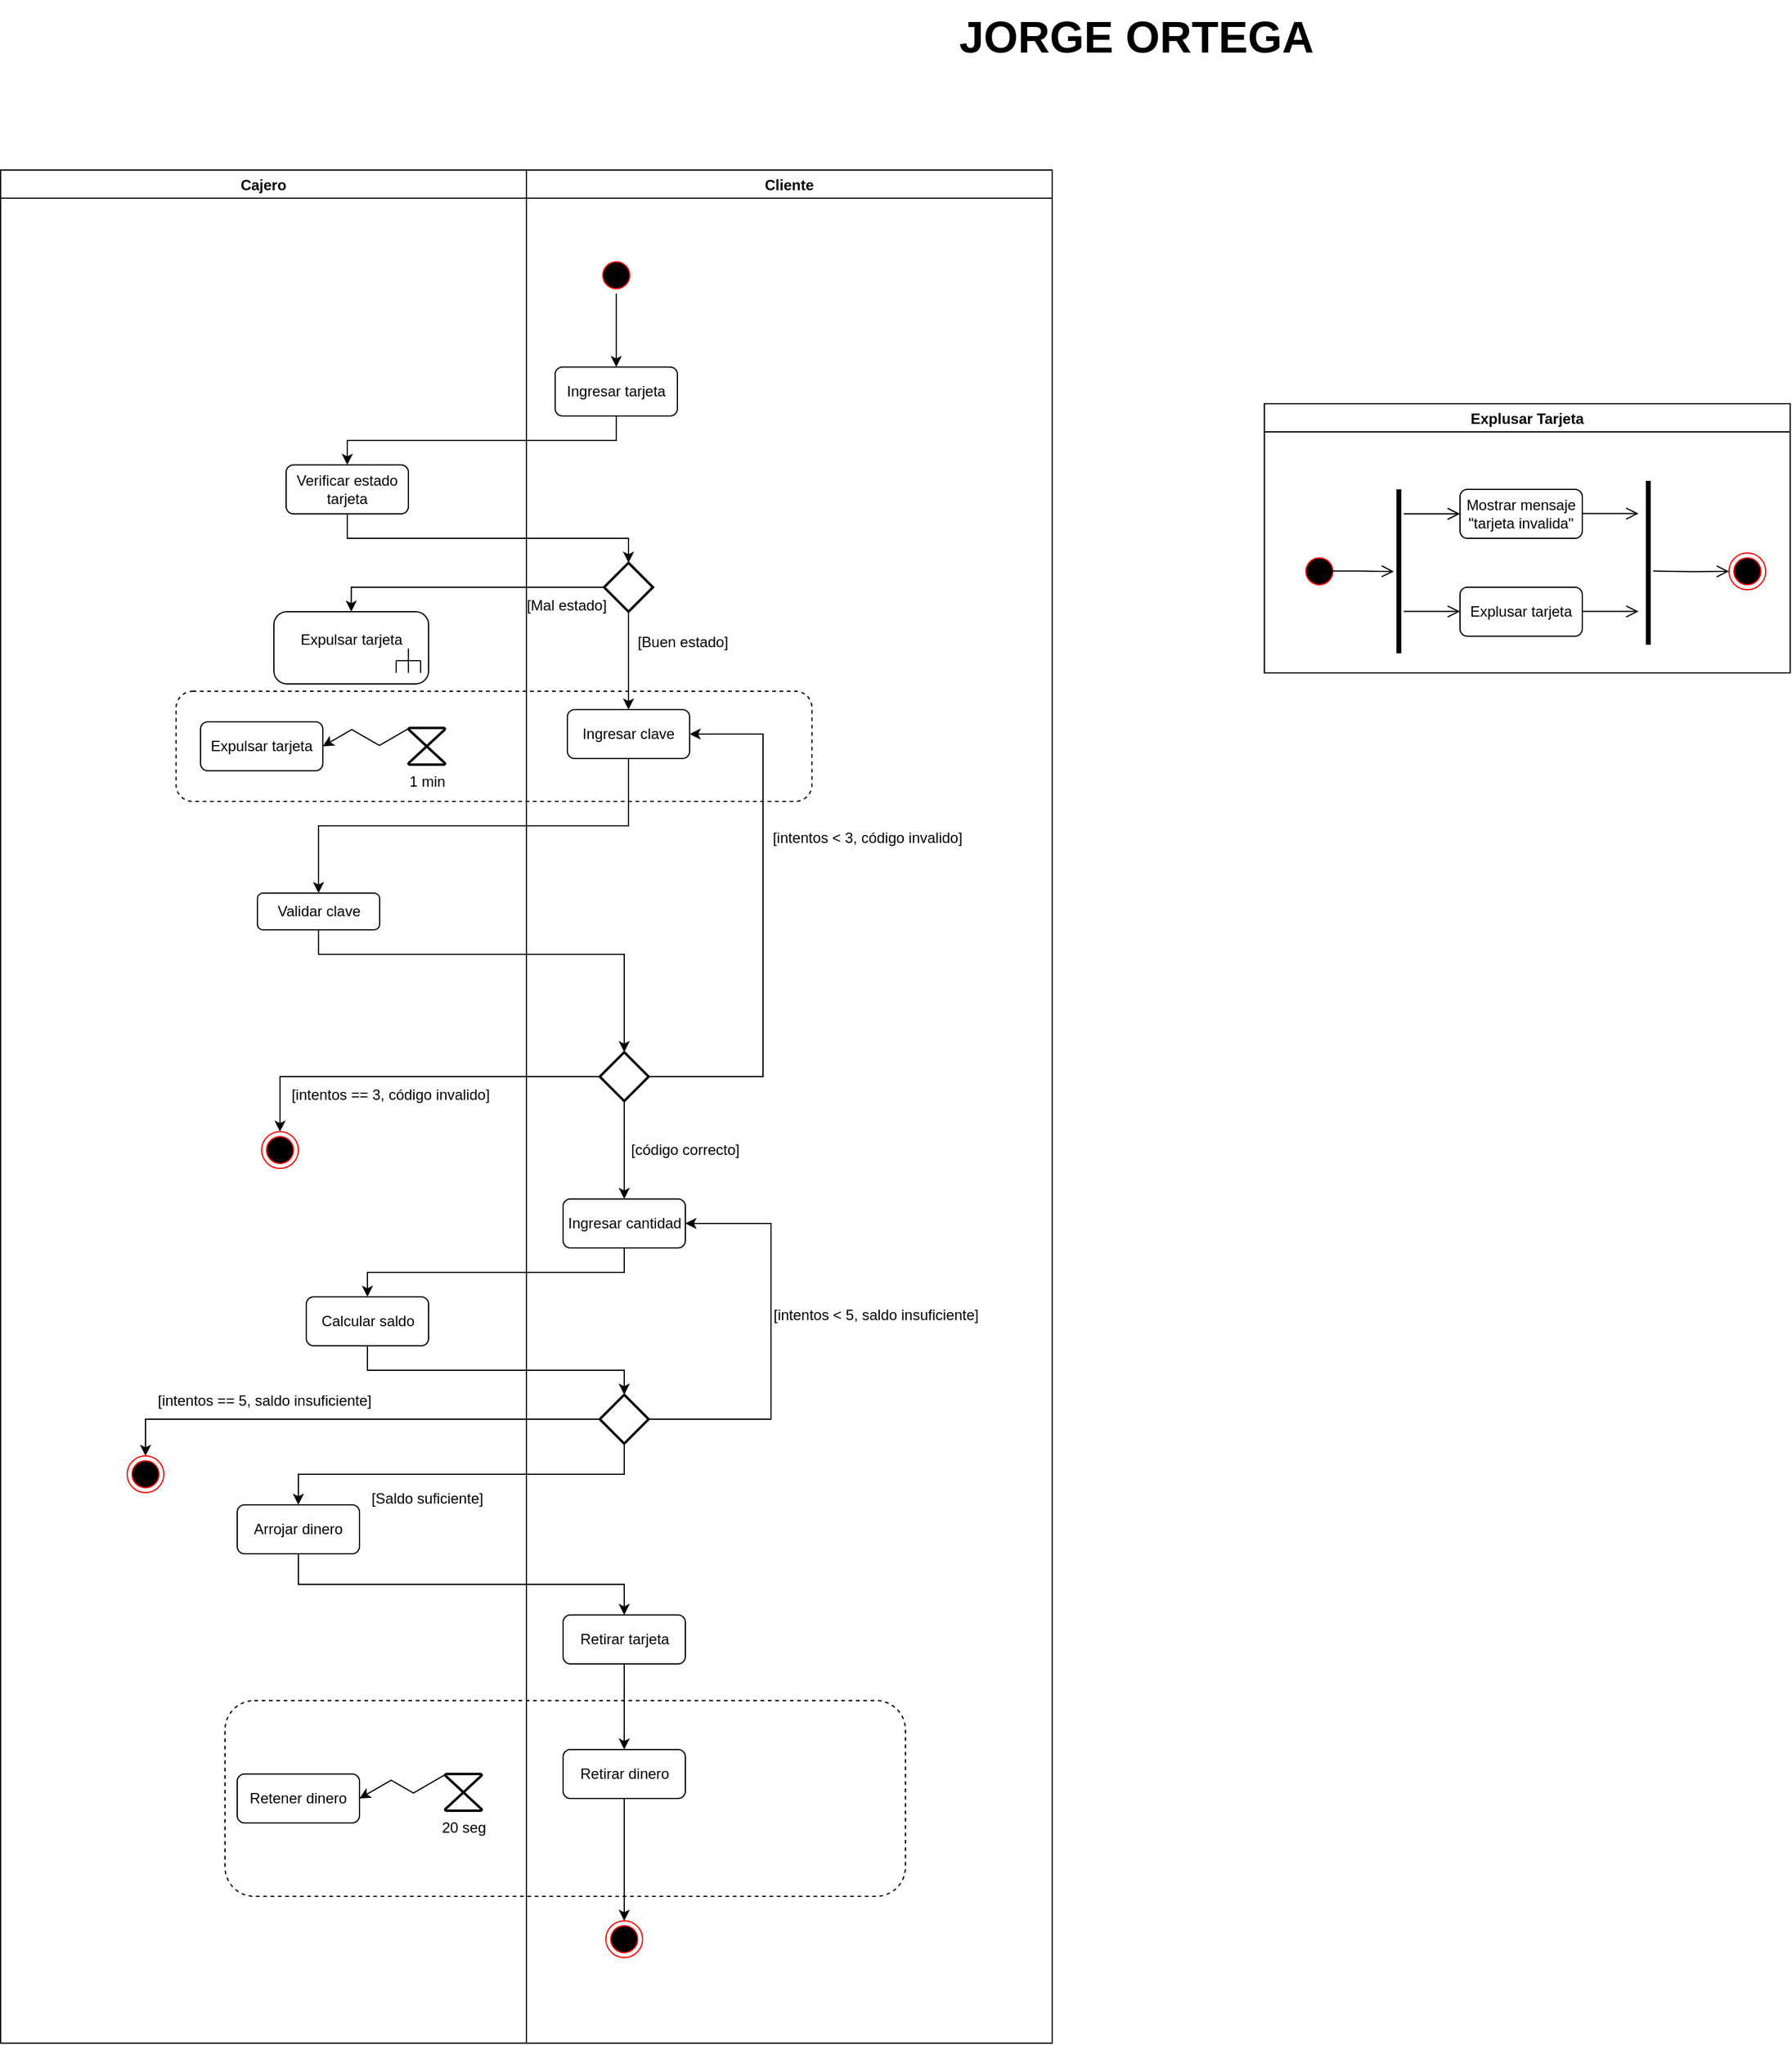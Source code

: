 <mxfile version="20.3.0" type="device"><diagram id="GeKYrVbZA6BLboN5UbHP" name="Página-1"><mxGraphModel dx="2557" dy="2317" grid="1" gridSize="10" guides="1" tooltips="1" connect="1" arrows="1" fold="1" page="1" pageScale="1" pageWidth="827" pageHeight="1169" math="0" shadow="0"><root><mxCell id="0"/><mxCell id="1" parent="0"/><mxCell id="S2X13Y7CKGJ3bKF3_BU9-87" value="Cajero" style="swimlane;" vertex="1" parent="1"><mxGeometry x="-193.5" y="-271" width="430" height="1531" as="geometry"/></mxCell><mxCell id="S2X13Y7CKGJ3bKF3_BU9-2" value="Expulsar tarjeta&lt;br&gt;&lt;br&gt;" style="rounded=1;whiteSpace=wrap;html=1;arcSize=18;" vertex="1" parent="S2X13Y7CKGJ3bKF3_BU9-87"><mxGeometry x="223.5" y="361" width="126.5" height="59" as="geometry"/></mxCell><mxCell id="S2X13Y7CKGJ3bKF3_BU9-104" value="" style="endArrow=none;html=1;rounded=0;strokeColor=#000000;endFill=0;" edge="1" parent="S2X13Y7CKGJ3bKF3_BU9-87"><mxGeometry width="50" height="50" relative="1" as="geometry"><mxPoint x="323.5" y="411" as="sourcePoint"/><mxPoint x="323.5" y="401" as="targetPoint"/></mxGeometry></mxCell><mxCell id="S2X13Y7CKGJ3bKF3_BU9-105" value="" style="endArrow=none;html=1;rounded=0;strokeColor=#000000;endFill=0;" edge="1" parent="S2X13Y7CKGJ3bKF3_BU9-87"><mxGeometry width="50" height="50" relative="1" as="geometry"><mxPoint x="333.5" y="411" as="sourcePoint"/><mxPoint x="333.5" y="391" as="targetPoint"/></mxGeometry></mxCell><mxCell id="S2X13Y7CKGJ3bKF3_BU9-106" value="" style="endArrow=none;html=1;rounded=0;strokeColor=#000000;endFill=0;" edge="1" parent="S2X13Y7CKGJ3bKF3_BU9-87"><mxGeometry width="50" height="50" relative="1" as="geometry"><mxPoint x="343.5" y="411" as="sourcePoint"/><mxPoint x="343.5" y="401" as="targetPoint"/></mxGeometry></mxCell><mxCell id="S2X13Y7CKGJ3bKF3_BU9-107" value="" style="endArrow=none;html=1;rounded=0;strokeColor=#000000;endFill=0;" edge="1" parent="S2X13Y7CKGJ3bKF3_BU9-87"><mxGeometry width="50" height="50" relative="1" as="geometry"><mxPoint x="323.5" y="401" as="sourcePoint"/><mxPoint x="343.5" y="401" as="targetPoint"/></mxGeometry></mxCell><mxCell id="S2X13Y7CKGJ3bKF3_BU9-78" value="" style="rounded=1;whiteSpace=wrap;html=1;strokeWidth=1;fillColor=none;dashed=1;" vertex="1" parent="1"><mxGeometry x="-50" y="155" width="520" height="90" as="geometry"/></mxCell><mxCell id="S2X13Y7CKGJ3bKF3_BU9-77" value="" style="rounded=1;whiteSpace=wrap;html=1;strokeWidth=1;fillColor=none;dashed=1;" vertex="1" parent="1"><mxGeometry x="-10" y="980" width="556.5" height="160" as="geometry"/></mxCell><mxCell id="S2X13Y7CKGJ3bKF3_BU9-3" value="Expulsar tarjeta" style="rounded=1;whiteSpace=wrap;html=1;" vertex="1" parent="1"><mxGeometry x="-30" y="180" width="100" height="40" as="geometry"/></mxCell><mxCell id="S2X13Y7CKGJ3bKF3_BU9-72" style="edgeStyle=orthogonalEdgeStyle;rounded=0;orthogonalLoop=1;jettySize=auto;html=1;exitX=0.5;exitY=1;exitDx=0;exitDy=0;strokeColor=#000000;" edge="1" parent="1" source="S2X13Y7CKGJ3bKF3_BU9-4" target="S2X13Y7CKGJ3bKF3_BU9-5"><mxGeometry relative="1" as="geometry"/></mxCell><mxCell id="S2X13Y7CKGJ3bKF3_BU9-4" value="Retirar tarjeta" style="rounded=1;whiteSpace=wrap;html=1;" vertex="1" parent="1"><mxGeometry x="266.5" y="910" width="100" height="40" as="geometry"/></mxCell><mxCell id="S2X13Y7CKGJ3bKF3_BU9-74" style="edgeStyle=orthogonalEdgeStyle;rounded=0;orthogonalLoop=1;jettySize=auto;html=1;exitX=0.5;exitY=1;exitDx=0;exitDy=0;entryX=0.5;entryY=0;entryDx=0;entryDy=0;strokeColor=#000000;" edge="1" parent="1" source="S2X13Y7CKGJ3bKF3_BU9-5" target="S2X13Y7CKGJ3bKF3_BU9-15"><mxGeometry relative="1" as="geometry"/></mxCell><mxCell id="S2X13Y7CKGJ3bKF3_BU9-5" value="Retirar dinero" style="rounded=1;whiteSpace=wrap;html=1;" vertex="1" parent="1"><mxGeometry x="266.5" y="1020" width="100" height="40" as="geometry"/></mxCell><mxCell id="S2X13Y7CKGJ3bKF3_BU9-62" style="edgeStyle=orthogonalEdgeStyle;rounded=0;orthogonalLoop=1;jettySize=auto;html=1;exitX=0.5;exitY=1;exitDx=0;exitDy=0;entryX=0.5;entryY=0;entryDx=0;entryDy=0;entryPerimeter=0;strokeColor=#000000;" edge="1" parent="1" source="S2X13Y7CKGJ3bKF3_BU9-6" target="S2X13Y7CKGJ3bKF3_BU9-13"><mxGeometry relative="1" as="geometry"/></mxCell><mxCell id="S2X13Y7CKGJ3bKF3_BU9-6" value="Calcular saldo" style="rounded=1;whiteSpace=wrap;html=1;" vertex="1" parent="1"><mxGeometry x="56.5" y="650" width="100" height="40" as="geometry"/></mxCell><mxCell id="S2X13Y7CKGJ3bKF3_BU9-52" style="edgeStyle=orthogonalEdgeStyle;rounded=0;orthogonalLoop=1;jettySize=auto;html=1;exitX=0.5;exitY=1;exitDx=0;exitDy=0;entryX=0.5;entryY=0;entryDx=0;entryDy=0;strokeColor=#000000;" edge="1" parent="1" source="S2X13Y7CKGJ3bKF3_BU9-7" target="S2X13Y7CKGJ3bKF3_BU9-11"><mxGeometry relative="1" as="geometry"/></mxCell><mxCell id="S2X13Y7CKGJ3bKF3_BU9-7" value="Ingresar clave" style="rounded=1;whiteSpace=wrap;html=1;" vertex="1" parent="1"><mxGeometry x="270" y="170" width="100" height="40" as="geometry"/></mxCell><mxCell id="S2X13Y7CKGJ3bKF3_BU9-46" style="edgeStyle=orthogonalEdgeStyle;rounded=0;orthogonalLoop=1;jettySize=auto;html=1;exitX=0.5;exitY=1;exitDx=0;exitDy=0;entryX=0.5;entryY=0;entryDx=0;entryDy=0;strokeColor=#000000;" edge="1" parent="1" source="S2X13Y7CKGJ3bKF3_BU9-8" target="S2X13Y7CKGJ3bKF3_BU9-45"><mxGeometry relative="1" as="geometry"/></mxCell><mxCell id="S2X13Y7CKGJ3bKF3_BU9-8" value="Ingresar tarjeta" style="rounded=1;whiteSpace=wrap;html=1;" vertex="1" parent="1"><mxGeometry x="260" y="-110" width="100" height="40" as="geometry"/></mxCell><mxCell id="S2X13Y7CKGJ3bKF3_BU9-61" style="edgeStyle=orthogonalEdgeStyle;rounded=0;orthogonalLoop=1;jettySize=auto;html=1;exitX=0.5;exitY=1;exitDx=0;exitDy=0;entryX=0.5;entryY=0;entryDx=0;entryDy=0;strokeColor=#000000;" edge="1" parent="1" source="S2X13Y7CKGJ3bKF3_BU9-9" target="S2X13Y7CKGJ3bKF3_BU9-6"><mxGeometry relative="1" as="geometry"/></mxCell><mxCell id="S2X13Y7CKGJ3bKF3_BU9-9" value="Ingresar cantidad" style="rounded=1;whiteSpace=wrap;html=1;" vertex="1" parent="1"><mxGeometry x="266.5" y="570" width="100" height="40" as="geometry"/></mxCell><mxCell id="S2X13Y7CKGJ3bKF3_BU9-44" style="edgeStyle=none;rounded=0;orthogonalLoop=1;jettySize=auto;html=1;exitX=0.5;exitY=1;exitDx=0;exitDy=0;exitPerimeter=0;strokeColor=#000000;" edge="1" parent="1" source="S2X13Y7CKGJ3bKF3_BU9-10" target="S2X13Y7CKGJ3bKF3_BU9-7"><mxGeometry relative="1" as="geometry"/></mxCell><mxCell id="S2X13Y7CKGJ3bKF3_BU9-48" style="edgeStyle=orthogonalEdgeStyle;rounded=0;orthogonalLoop=1;jettySize=auto;html=1;exitX=0;exitY=0.5;exitDx=0;exitDy=0;exitPerimeter=0;entryX=0.5;entryY=0;entryDx=0;entryDy=0;strokeColor=#000000;" edge="1" parent="1" source="S2X13Y7CKGJ3bKF3_BU9-10" target="S2X13Y7CKGJ3bKF3_BU9-2"><mxGeometry relative="1" as="geometry"/></mxCell><mxCell id="S2X13Y7CKGJ3bKF3_BU9-10" value="" style="strokeWidth=2;html=1;shape=mxgraph.flowchart.decision;whiteSpace=wrap;" vertex="1" parent="1"><mxGeometry x="300" y="50" width="40" height="40" as="geometry"/></mxCell><mxCell id="S2X13Y7CKGJ3bKF3_BU9-53" style="edgeStyle=orthogonalEdgeStyle;rounded=0;orthogonalLoop=1;jettySize=auto;html=1;exitX=0.5;exitY=1;exitDx=0;exitDy=0;strokeColor=#000000;entryX=0.5;entryY=0;entryDx=0;entryDy=0;entryPerimeter=0;" edge="1" parent="1" source="S2X13Y7CKGJ3bKF3_BU9-11" target="S2X13Y7CKGJ3bKF3_BU9-12"><mxGeometry relative="1" as="geometry"><mxPoint x="306.5" y="430" as="targetPoint"/><mxPoint x="51.5" y="350" as="sourcePoint"/><Array as="points"><mxPoint x="67" y="370"/><mxPoint x="317" y="370"/></Array></mxGeometry></mxCell><mxCell id="S2X13Y7CKGJ3bKF3_BU9-11" value="Validar clave" style="rounded=1;whiteSpace=wrap;html=1;" vertex="1" parent="1"><mxGeometry x="16.5" y="320" width="100" height="30" as="geometry"/></mxCell><mxCell id="S2X13Y7CKGJ3bKF3_BU9-54" style="edgeStyle=orthogonalEdgeStyle;rounded=0;orthogonalLoop=1;jettySize=auto;html=1;exitX=0.5;exitY=1;exitDx=0;exitDy=0;exitPerimeter=0;strokeColor=#000000;entryX=0.5;entryY=0;entryDx=0;entryDy=0;" edge="1" parent="1" source="S2X13Y7CKGJ3bKF3_BU9-12" target="S2X13Y7CKGJ3bKF3_BU9-9"><mxGeometry relative="1" as="geometry"><mxPoint x="326.5" y="630" as="targetPoint"/></mxGeometry></mxCell><mxCell id="S2X13Y7CKGJ3bKF3_BU9-56" style="edgeStyle=orthogonalEdgeStyle;rounded=0;orthogonalLoop=1;jettySize=auto;html=1;exitX=1;exitY=0.5;exitDx=0;exitDy=0;exitPerimeter=0;entryX=1;entryY=0.5;entryDx=0;entryDy=0;strokeColor=#000000;" edge="1" parent="1" source="S2X13Y7CKGJ3bKF3_BU9-12" target="S2X13Y7CKGJ3bKF3_BU9-7"><mxGeometry relative="1" as="geometry"><Array as="points"><mxPoint x="430" y="470"/><mxPoint x="430" y="190"/></Array></mxGeometry></mxCell><mxCell id="S2X13Y7CKGJ3bKF3_BU9-58" style="edgeStyle=orthogonalEdgeStyle;rounded=0;orthogonalLoop=1;jettySize=auto;html=1;exitX=0;exitY=0.5;exitDx=0;exitDy=0;exitPerimeter=0;strokeColor=#000000;entryX=0.5;entryY=0;entryDx=0;entryDy=0;" edge="1" parent="1" source="S2X13Y7CKGJ3bKF3_BU9-12" target="S2X13Y7CKGJ3bKF3_BU9-60"><mxGeometry relative="1" as="geometry"><mxPoint x="86.5" y="510" as="targetPoint"/></mxGeometry></mxCell><mxCell id="S2X13Y7CKGJ3bKF3_BU9-12" value="" style="strokeWidth=2;html=1;shape=mxgraph.flowchart.decision;whiteSpace=wrap;" vertex="1" parent="1"><mxGeometry x="296.5" y="450" width="40" height="40" as="geometry"/></mxCell><mxCell id="S2X13Y7CKGJ3bKF3_BU9-63" style="edgeStyle=orthogonalEdgeStyle;rounded=0;orthogonalLoop=1;jettySize=auto;html=1;exitX=1;exitY=0.5;exitDx=0;exitDy=0;exitPerimeter=0;entryX=1;entryY=0.5;entryDx=0;entryDy=0;strokeColor=#000000;" edge="1" parent="1" source="S2X13Y7CKGJ3bKF3_BU9-13" target="S2X13Y7CKGJ3bKF3_BU9-9"><mxGeometry relative="1" as="geometry"><Array as="points"><mxPoint x="436.5" y="750"/><mxPoint x="436.5" y="590"/></Array></mxGeometry></mxCell><mxCell id="S2X13Y7CKGJ3bKF3_BU9-65" style="edgeStyle=orthogonalEdgeStyle;rounded=0;orthogonalLoop=1;jettySize=auto;html=1;exitX=0.5;exitY=1;exitDx=0;exitDy=0;exitPerimeter=0;entryX=0.5;entryY=0;entryDx=0;entryDy=0;strokeColor=#000000;" edge="1" parent="1" source="S2X13Y7CKGJ3bKF3_BU9-13" target="S2X13Y7CKGJ3bKF3_BU9-14"><mxGeometry relative="1" as="geometry"/></mxCell><mxCell id="S2X13Y7CKGJ3bKF3_BU9-67" style="edgeStyle=orthogonalEdgeStyle;rounded=0;orthogonalLoop=1;jettySize=auto;html=1;exitX=0;exitY=0.5;exitDx=0;exitDy=0;exitPerimeter=0;strokeColor=#000000;entryX=0.5;entryY=0;entryDx=0;entryDy=0;" edge="1" parent="1" source="S2X13Y7CKGJ3bKF3_BU9-13" target="S2X13Y7CKGJ3bKF3_BU9-68"><mxGeometry relative="1" as="geometry"><mxPoint x="-33.5" y="750.333" as="targetPoint"/></mxGeometry></mxCell><mxCell id="S2X13Y7CKGJ3bKF3_BU9-13" value="" style="strokeWidth=2;html=1;shape=mxgraph.flowchart.decision;whiteSpace=wrap;" vertex="1" parent="1"><mxGeometry x="296.5" y="730" width="40" height="40" as="geometry"/></mxCell><mxCell id="S2X13Y7CKGJ3bKF3_BU9-71" style="edgeStyle=orthogonalEdgeStyle;rounded=0;orthogonalLoop=1;jettySize=auto;html=1;exitX=0.5;exitY=1;exitDx=0;exitDy=0;entryX=0.5;entryY=0;entryDx=0;entryDy=0;strokeColor=#000000;" edge="1" parent="1" source="S2X13Y7CKGJ3bKF3_BU9-14" target="S2X13Y7CKGJ3bKF3_BU9-4"><mxGeometry relative="1" as="geometry"/></mxCell><mxCell id="S2X13Y7CKGJ3bKF3_BU9-14" value="Arrojar dinero" style="rounded=1;whiteSpace=wrap;html=1;" vertex="1" parent="1"><mxGeometry y="820" width="100" height="40" as="geometry"/></mxCell><mxCell id="S2X13Y7CKGJ3bKF3_BU9-15" value="" style="ellipse;html=1;shape=endState;fillColor=#000000;strokeColor=#ff0000;" vertex="1" parent="1"><mxGeometry x="301.5" y="1160" width="30" height="30" as="geometry"/></mxCell><mxCell id="S2X13Y7CKGJ3bKF3_BU9-42" style="edgeStyle=none;rounded=0;orthogonalLoop=1;jettySize=auto;html=1;exitX=0.5;exitY=1;exitDx=0;exitDy=0;entryX=0.5;entryY=0;entryDx=0;entryDy=0;strokeColor=#000000;" edge="1" parent="1" source="S2X13Y7CKGJ3bKF3_BU9-16" target="S2X13Y7CKGJ3bKF3_BU9-8"><mxGeometry relative="1" as="geometry"/></mxCell><mxCell id="S2X13Y7CKGJ3bKF3_BU9-16" value="" style="ellipse;html=1;shape=startState;fillColor=#000000;strokeColor=#ff0000;" vertex="1" parent="1"><mxGeometry x="295" y="-200" width="30" height="30" as="geometry"/></mxCell><mxCell id="S2X13Y7CKGJ3bKF3_BU9-19" value="Explusar Tarjeta" style="swimlane;" vertex="1" parent="1"><mxGeometry x="840" y="-80" width="430" height="220" as="geometry"/></mxCell><mxCell id="S2X13Y7CKGJ3bKF3_BU9-20" value="" style="ellipse;html=1;shape=startState;fillColor=#000000;strokeColor=#ff0000;" vertex="1" parent="S2X13Y7CKGJ3bKF3_BU9-19"><mxGeometry x="30" y="122" width="30" height="30" as="geometry"/></mxCell><mxCell id="S2X13Y7CKGJ3bKF3_BU9-21" value="" style="ellipse;html=1;shape=endState;fillColor=#000000;strokeColor=#ff0000;" vertex="1" parent="S2X13Y7CKGJ3bKF3_BU9-19"><mxGeometry x="380" y="122" width="30" height="30" as="geometry"/></mxCell><mxCell id="S2X13Y7CKGJ3bKF3_BU9-22" value="Mostrar mensaje&lt;br&gt;&quot;tarjeta invalida&quot;" style="rounded=1;whiteSpace=wrap;html=1;" vertex="1" parent="S2X13Y7CKGJ3bKF3_BU9-19"><mxGeometry x="160" y="70" width="100" height="40" as="geometry"/></mxCell><mxCell id="S2X13Y7CKGJ3bKF3_BU9-23" value="Explusar tarjeta" style="rounded=1;whiteSpace=wrap;html=1;" vertex="1" parent="S2X13Y7CKGJ3bKF3_BU9-19"><mxGeometry x="160" y="150" width="100" height="40" as="geometry"/></mxCell><mxCell id="S2X13Y7CKGJ3bKF3_BU9-24" value="" style="line;strokeWidth=4;fillColor=none;align=left;verticalAlign=middle;spacingTop=-1;spacingLeft=3;spacingRight=3;rotatable=0;labelPosition=right;points=[];portConstraint=eastwest;strokeColor=inherit;direction=south;" vertex="1" parent="S2X13Y7CKGJ3bKF3_BU9-19"><mxGeometry x="106" y="70" width="8" height="134" as="geometry"/></mxCell><mxCell id="S2X13Y7CKGJ3bKF3_BU9-26" value="" style="edgeStyle=orthogonalEdgeStyle;html=1;verticalAlign=bottom;endArrow=open;endSize=8;strokeColor=#000000;rounded=0;" edge="1" parent="S2X13Y7CKGJ3bKF3_BU9-19"><mxGeometry relative="1" as="geometry"><mxPoint x="160" y="90" as="targetPoint"/><mxPoint x="114" y="90" as="sourcePoint"/><Array as="points"><mxPoint x="159" y="90"/><mxPoint x="159" y="90"/></Array></mxGeometry></mxCell><mxCell id="S2X13Y7CKGJ3bKF3_BU9-32" value="" style="edgeStyle=orthogonalEdgeStyle;html=1;verticalAlign=bottom;endArrow=open;endSize=8;strokeColor=#000000;rounded=0;" edge="1" parent="S2X13Y7CKGJ3bKF3_BU9-19"><mxGeometry relative="1" as="geometry"><mxPoint x="106" y="137.14" as="targetPoint"/><mxPoint x="50" y="136.71" as="sourcePoint"/><Array as="points"><mxPoint x="78" y="136.71"/></Array></mxGeometry></mxCell><mxCell id="S2X13Y7CKGJ3bKF3_BU9-33" value="" style="line;strokeWidth=4;fillColor=none;align=left;verticalAlign=middle;spacingTop=-1;spacingLeft=3;spacingRight=3;rotatable=0;labelPosition=right;points=[];portConstraint=eastwest;strokeColor=inherit;direction=south;" vertex="1" parent="S2X13Y7CKGJ3bKF3_BU9-19"><mxGeometry x="310" y="63" width="8" height="134" as="geometry"/></mxCell><mxCell id="S2X13Y7CKGJ3bKF3_BU9-35" value="" style="edgeStyle=orthogonalEdgeStyle;html=1;verticalAlign=bottom;endArrow=open;endSize=8;strokeColor=#000000;rounded=0;entryX=0;entryY=0.5;entryDx=0;entryDy=0;" edge="1" parent="S2X13Y7CKGJ3bKF3_BU9-19" target="S2X13Y7CKGJ3bKF3_BU9-21"><mxGeometry relative="1" as="geometry"><mxPoint x="374" y="137.14" as="targetPoint"/><mxPoint x="318" y="136.71" as="sourcePoint"/><Array as="points"/></mxGeometry></mxCell><mxCell id="S2X13Y7CKGJ3bKF3_BU9-36" value="" style="edgeStyle=orthogonalEdgeStyle;html=1;verticalAlign=bottom;endArrow=open;endSize=8;strokeColor=#000000;rounded=0;" edge="1" parent="S2X13Y7CKGJ3bKF3_BU9-19"><mxGeometry relative="1" as="geometry"><mxPoint x="306" y="89.8" as="targetPoint"/><mxPoint x="260" y="89.8" as="sourcePoint"/><Array as="points"><mxPoint x="305" y="89.8"/><mxPoint x="305" y="89.8"/></Array></mxGeometry></mxCell><mxCell id="S2X13Y7CKGJ3bKF3_BU9-37" value="" style="edgeStyle=orthogonalEdgeStyle;html=1;verticalAlign=bottom;endArrow=open;endSize=8;strokeColor=#000000;rounded=0;" edge="1" parent="S2X13Y7CKGJ3bKF3_BU9-19"><mxGeometry relative="1" as="geometry"><mxPoint x="306" y="169.8" as="targetPoint"/><mxPoint x="260" y="169.8" as="sourcePoint"/><Array as="points"><mxPoint x="305" y="169.8"/><mxPoint x="305" y="169.8"/></Array></mxGeometry></mxCell><mxCell id="S2X13Y7CKGJ3bKF3_BU9-39" value="" style="edgeStyle=orthogonalEdgeStyle;html=1;verticalAlign=bottom;endArrow=open;endSize=8;strokeColor=#000000;rounded=0;" edge="1" parent="S2X13Y7CKGJ3bKF3_BU9-19"><mxGeometry relative="1" as="geometry"><mxPoint x="160" y="169.8" as="targetPoint"/><mxPoint x="114" y="169.8" as="sourcePoint"/><Array as="points"><mxPoint x="159" y="169.8"/><mxPoint x="159" y="169.8"/></Array></mxGeometry></mxCell><mxCell id="S2X13Y7CKGJ3bKF3_BU9-47" style="edgeStyle=orthogonalEdgeStyle;rounded=0;orthogonalLoop=1;jettySize=auto;html=1;exitX=0.5;exitY=1;exitDx=0;exitDy=0;entryX=0.5;entryY=0;entryDx=0;entryDy=0;entryPerimeter=0;strokeColor=#000000;" edge="1" parent="1" source="S2X13Y7CKGJ3bKF3_BU9-45" target="S2X13Y7CKGJ3bKF3_BU9-10"><mxGeometry relative="1" as="geometry"/></mxCell><mxCell id="S2X13Y7CKGJ3bKF3_BU9-45" value="Verificar estado tarjeta" style="rounded=1;whiteSpace=wrap;html=1;" vertex="1" parent="1"><mxGeometry x="40" y="-30" width="100" height="40" as="geometry"/></mxCell><mxCell id="S2X13Y7CKGJ3bKF3_BU9-49" value="[Buen estado]" style="text;html=1;resizable=0;autosize=1;align=center;verticalAlign=middle;points=[];fillColor=none;strokeColor=none;rounded=0;strokeWidth=4;" vertex="1" parent="1"><mxGeometry x="314" y="100" width="100" height="30" as="geometry"/></mxCell><mxCell id="S2X13Y7CKGJ3bKF3_BU9-50" value="[Mal estado]" style="text;html=1;resizable=0;autosize=1;align=center;verticalAlign=middle;points=[];fillColor=none;strokeColor=none;rounded=0;strokeWidth=4;" vertex="1" parent="1"><mxGeometry x="224" y="70" width="90" height="30" as="geometry"/></mxCell><mxCell id="S2X13Y7CKGJ3bKF3_BU9-55" value="[intentos &amp;lt; 3, código invalido]" style="text;html=1;resizable=0;autosize=1;align=center;verticalAlign=middle;points=[];fillColor=none;strokeColor=none;rounded=0;strokeWidth=4;" vertex="1" parent="1"><mxGeometry x="425" y="260" width="180" height="30" as="geometry"/></mxCell><mxCell id="S2X13Y7CKGJ3bKF3_BU9-57" value="[código correcto]" style="text;html=1;resizable=0;autosize=1;align=center;verticalAlign=middle;points=[];fillColor=none;strokeColor=none;rounded=0;strokeWidth=4;" vertex="1" parent="1"><mxGeometry x="310.5" y="515" width="110" height="30" as="geometry"/></mxCell><mxCell id="S2X13Y7CKGJ3bKF3_BU9-59" value="[intentos == 3, código invalido]" style="text;html=1;resizable=0;autosize=1;align=center;verticalAlign=middle;points=[];fillColor=none;strokeColor=none;rounded=0;strokeWidth=4;" vertex="1" parent="1"><mxGeometry x="30" y="470" width="190" height="30" as="geometry"/></mxCell><mxCell id="S2X13Y7CKGJ3bKF3_BU9-60" value="" style="ellipse;html=1;shape=endState;fillColor=#000000;strokeColor=#ff0000;" vertex="1" parent="1"><mxGeometry x="20" y="515" width="30" height="30" as="geometry"/></mxCell><mxCell id="S2X13Y7CKGJ3bKF3_BU9-64" value="[intentos &amp;lt; 5, saldo insuficiente]" style="text;html=1;resizable=0;autosize=1;align=center;verticalAlign=middle;points=[];fillColor=none;strokeColor=none;rounded=0;strokeWidth=4;" vertex="1" parent="1"><mxGeometry x="426.5" y="650" width="190" height="30" as="geometry"/></mxCell><mxCell id="S2X13Y7CKGJ3bKF3_BU9-66" value="[Saldo suficiente]" style="text;html=1;resizable=0;autosize=1;align=center;verticalAlign=middle;points=[];fillColor=none;strokeColor=none;rounded=0;strokeWidth=4;" vertex="1" parent="1"><mxGeometry x="100" y="800" width="110" height="30" as="geometry"/></mxCell><mxCell id="S2X13Y7CKGJ3bKF3_BU9-68" value="" style="ellipse;html=1;shape=endState;fillColor=#000000;strokeColor=#ff0000;" vertex="1" parent="1"><mxGeometry x="-90" y="780" width="30" height="30" as="geometry"/></mxCell><mxCell id="S2X13Y7CKGJ3bKF3_BU9-69" value="[intentos == 5, saldo insuficiente]" style="text;html=1;resizable=0;autosize=1;align=center;verticalAlign=middle;points=[];fillColor=none;strokeColor=none;rounded=0;strokeWidth=4;" vertex="1" parent="1"><mxGeometry x="-78.5" y="720" width="200" height="30" as="geometry"/></mxCell><mxCell id="S2X13Y7CKGJ3bKF3_BU9-73" value="Retener dinero" style="rounded=1;whiteSpace=wrap;html=1;" vertex="1" parent="1"><mxGeometry y="1040" width="100" height="40" as="geometry"/></mxCell><mxCell id="S2X13Y7CKGJ3bKF3_BU9-81" style="edgeStyle=isometricEdgeStyle;rounded=0;orthogonalLoop=1;jettySize=auto;html=1;exitX=0;exitY=0.02;exitDx=0;exitDy=0;exitPerimeter=0;entryX=1;entryY=0.5;entryDx=0;entryDy=0;strokeColor=#000000;" edge="1" parent="1" source="S2X13Y7CKGJ3bKF3_BU9-76" target="S2X13Y7CKGJ3bKF3_BU9-73"><mxGeometry relative="1" as="geometry"/></mxCell><mxCell id="S2X13Y7CKGJ3bKF3_BU9-76" value="20 seg" style="verticalLabelPosition=bottom;verticalAlign=top;html=1;shape=mxgraph.flowchart.collate;strokeWidth=2;fillColor=none;" vertex="1" parent="1"><mxGeometry x="170" y="1040" width="30" height="30" as="geometry"/></mxCell><mxCell id="S2X13Y7CKGJ3bKF3_BU9-86" style="edgeStyle=isometricEdgeStyle;rounded=0;orthogonalLoop=1;jettySize=auto;html=1;exitX=0;exitY=0.02;exitDx=0;exitDy=0;exitPerimeter=0;entryX=1;entryY=0.5;entryDx=0;entryDy=0;strokeColor=#000000;" edge="1" parent="1" source="S2X13Y7CKGJ3bKF3_BU9-79" target="S2X13Y7CKGJ3bKF3_BU9-3"><mxGeometry relative="1" as="geometry"/></mxCell><mxCell id="S2X13Y7CKGJ3bKF3_BU9-79" value="1 min" style="verticalLabelPosition=bottom;verticalAlign=top;html=1;shape=mxgraph.flowchart.collate;strokeWidth=2;fillColor=none;" vertex="1" parent="1"><mxGeometry x="140" y="185" width="30" height="30" as="geometry"/></mxCell><mxCell id="S2X13Y7CKGJ3bKF3_BU9-100" value="Cliente" style="swimlane;" vertex="1" parent="1"><mxGeometry x="236.5" y="-271" width="430" height="1531" as="geometry"/></mxCell><mxCell id="S2X13Y7CKGJ3bKF3_BU9-108" value="&lt;b&gt;&lt;font style=&quot;font-size: 36px;&quot;&gt;JORGE ORTEGA&lt;/font&gt;&lt;/b&gt;" style="text;html=1;resizable=0;autosize=1;align=center;verticalAlign=middle;points=[];fillColor=none;strokeColor=none;rounded=0;dashed=1;strokeWidth=1;" vertex="1" parent="1"><mxGeometry x="580" y="-410" width="310" height="60" as="geometry"/></mxCell></root></mxGraphModel></diagram></mxfile>